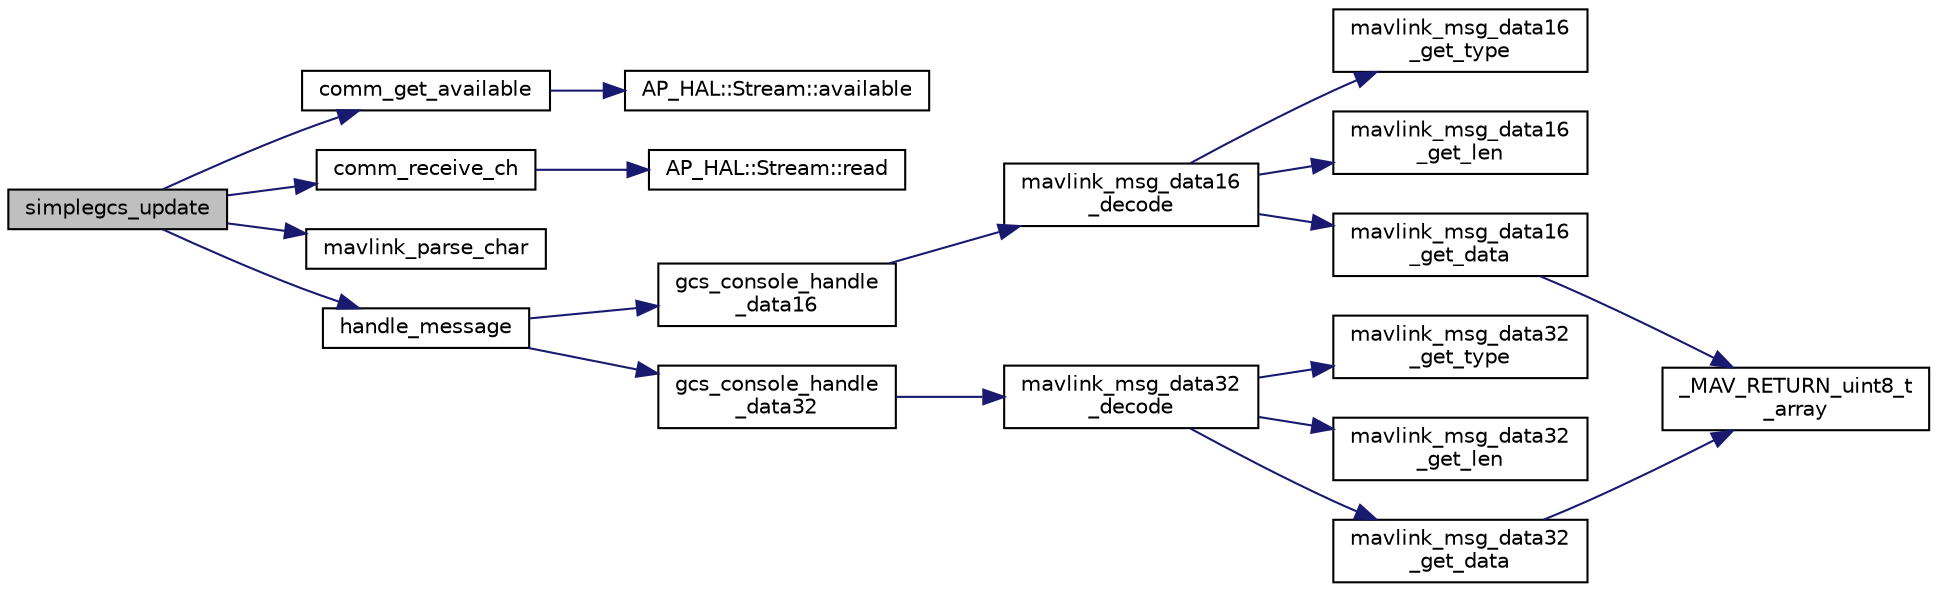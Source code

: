 digraph "simplegcs_update"
{
 // INTERACTIVE_SVG=YES
  edge [fontname="Helvetica",fontsize="10",labelfontname="Helvetica",labelfontsize="10"];
  node [fontname="Helvetica",fontsize="10",shape=record];
  rankdir="LR";
  Node1 [label="simplegcs_update",height=0.2,width=0.4,color="black", fillcolor="grey75", style="filled" fontcolor="black"];
  Node1 -> Node2 [color="midnightblue",fontsize="10",style="solid",fontname="Helvetica"];
  Node2 [label="comm_get_available",height=0.2,width=0.4,color="black", fillcolor="white", style="filled",URL="$GCS__MAVLink_8cpp.html#a2817de906dc695cf406a4a43be1bc724"];
  Node2 -> Node3 [color="midnightblue",fontsize="10",style="solid",fontname="Helvetica"];
  Node3 [label="AP_HAL::Stream::available",height=0.2,width=0.4,color="black", fillcolor="white", style="filled",URL="$classAP__HAL_1_1Stream.html#ae687e48f5689af94d66fb88822923e12"];
  Node1 -> Node4 [color="midnightblue",fontsize="10",style="solid",fontname="Helvetica"];
  Node4 [label="comm_receive_ch",height=0.2,width=0.4,color="black", fillcolor="white", style="filled",URL="$GCS__MAVLink_8cpp.html#a34488d8c3ec2e467fd083707754001d3"];
  Node4 -> Node5 [color="midnightblue",fontsize="10",style="solid",fontname="Helvetica"];
  Node5 [label="AP_HAL::Stream::read",height=0.2,width=0.4,color="black", fillcolor="white", style="filled",URL="$classAP__HAL_1_1Stream.html#ae42ff362cc2a7e527c22f92a3740c2ac"];
  Node1 -> Node6 [color="midnightblue",fontsize="10",style="solid",fontname="Helvetica"];
  Node6 [label="mavlink_parse_char",height=0.2,width=0.4,color="black", fillcolor="white", style="filled",URL="$v0_89_2mavlink__helpers_8h.html#ad91e8323cefc65965574c09e72365d7d"];
  Node1 -> Node7 [color="midnightblue",fontsize="10",style="solid",fontname="Helvetica"];
  Node7 [label="handle_message",height=0.2,width=0.4,color="black", fillcolor="white", style="filled",URL="$simplegcs_8cpp.html#a4dd9b4d1d62cecf5839f6cadc7768baa"];
  Node7 -> Node8 [color="midnightblue",fontsize="10",style="solid",fontname="Helvetica"];
  Node8 [label="gcs_console_handle\l_data16",height=0.2,width=0.4,color="black", fillcolor="white", style="filled",URL="$GCS__Console_8cpp.html#a3a5227d5bb6602cf76f5bb4f2689724e"];
  Node8 -> Node9 [color="midnightblue",fontsize="10",style="solid",fontname="Helvetica"];
  Node9 [label="mavlink_msg_data16\l_decode",height=0.2,width=0.4,color="black", fillcolor="white", style="filled",URL="$mavlink__msg__data16_8h.html#a959ffbaae72e58055efeacf684fd6605",tooltip="Decode a data16 message into a struct. "];
  Node9 -> Node10 [color="midnightblue",fontsize="10",style="solid",fontname="Helvetica"];
  Node10 [label="mavlink_msg_data16\l_get_type",height=0.2,width=0.4,color="black", fillcolor="white", style="filled",URL="$mavlink__msg__data16_8h.html#aa1f47c3f0244e9feaed0bc9df065057f",tooltip="Send a data16 message. "];
  Node9 -> Node11 [color="midnightblue",fontsize="10",style="solid",fontname="Helvetica"];
  Node11 [label="mavlink_msg_data16\l_get_len",height=0.2,width=0.4,color="black", fillcolor="white", style="filled",URL="$mavlink__msg__data16_8h.html#a053e7dfeecb2454ac50b3771284339de",tooltip="Get field len from data16 message. "];
  Node9 -> Node12 [color="midnightblue",fontsize="10",style="solid",fontname="Helvetica"];
  Node12 [label="mavlink_msg_data16\l_get_data",height=0.2,width=0.4,color="black", fillcolor="white", style="filled",URL="$mavlink__msg__data16_8h.html#a8edf3995092ef99f907bc322c5812f5a",tooltip="Get field data from data16 message. "];
  Node12 -> Node13 [color="midnightblue",fontsize="10",style="solid",fontname="Helvetica"];
  Node13 [label="_MAV_RETURN_uint8_t\l_array",height=0.2,width=0.4,color="black", fillcolor="white", style="filled",URL="$v0_89_2protocol_8h.html#a0577ed5da38b4eed5472e27dc94026c3"];
  Node7 -> Node14 [color="midnightblue",fontsize="10",style="solid",fontname="Helvetica"];
  Node14 [label="gcs_console_handle\l_data32",height=0.2,width=0.4,color="black", fillcolor="white", style="filled",URL="$GCS__Console_8cpp.html#a435926f6c3cc44d4b92bc7c021d6b94d"];
  Node14 -> Node15 [color="midnightblue",fontsize="10",style="solid",fontname="Helvetica"];
  Node15 [label="mavlink_msg_data32\l_decode",height=0.2,width=0.4,color="black", fillcolor="white", style="filled",URL="$mavlink__msg__data32_8h.html#a823bdc8c2d3f7b67fc5aad141d565680",tooltip="Decode a data32 message into a struct. "];
  Node15 -> Node16 [color="midnightblue",fontsize="10",style="solid",fontname="Helvetica"];
  Node16 [label="mavlink_msg_data32\l_get_type",height=0.2,width=0.4,color="black", fillcolor="white", style="filled",URL="$mavlink__msg__data32_8h.html#a7b53104f75efbf1544af5e269a3dd547",tooltip="Send a data32 message. "];
  Node15 -> Node17 [color="midnightblue",fontsize="10",style="solid",fontname="Helvetica"];
  Node17 [label="mavlink_msg_data32\l_get_len",height=0.2,width=0.4,color="black", fillcolor="white", style="filled",URL="$mavlink__msg__data32_8h.html#a38fea47cfa9a383a7b15379e504decd1",tooltip="Get field len from data32 message. "];
  Node15 -> Node18 [color="midnightblue",fontsize="10",style="solid",fontname="Helvetica"];
  Node18 [label="mavlink_msg_data32\l_get_data",height=0.2,width=0.4,color="black", fillcolor="white", style="filled",URL="$mavlink__msg__data32_8h.html#a5e5c5cd756d0594be37cd9b12bec60a8",tooltip="Get field data from data32 message. "];
  Node18 -> Node13 [color="midnightblue",fontsize="10",style="solid",fontname="Helvetica"];
}
